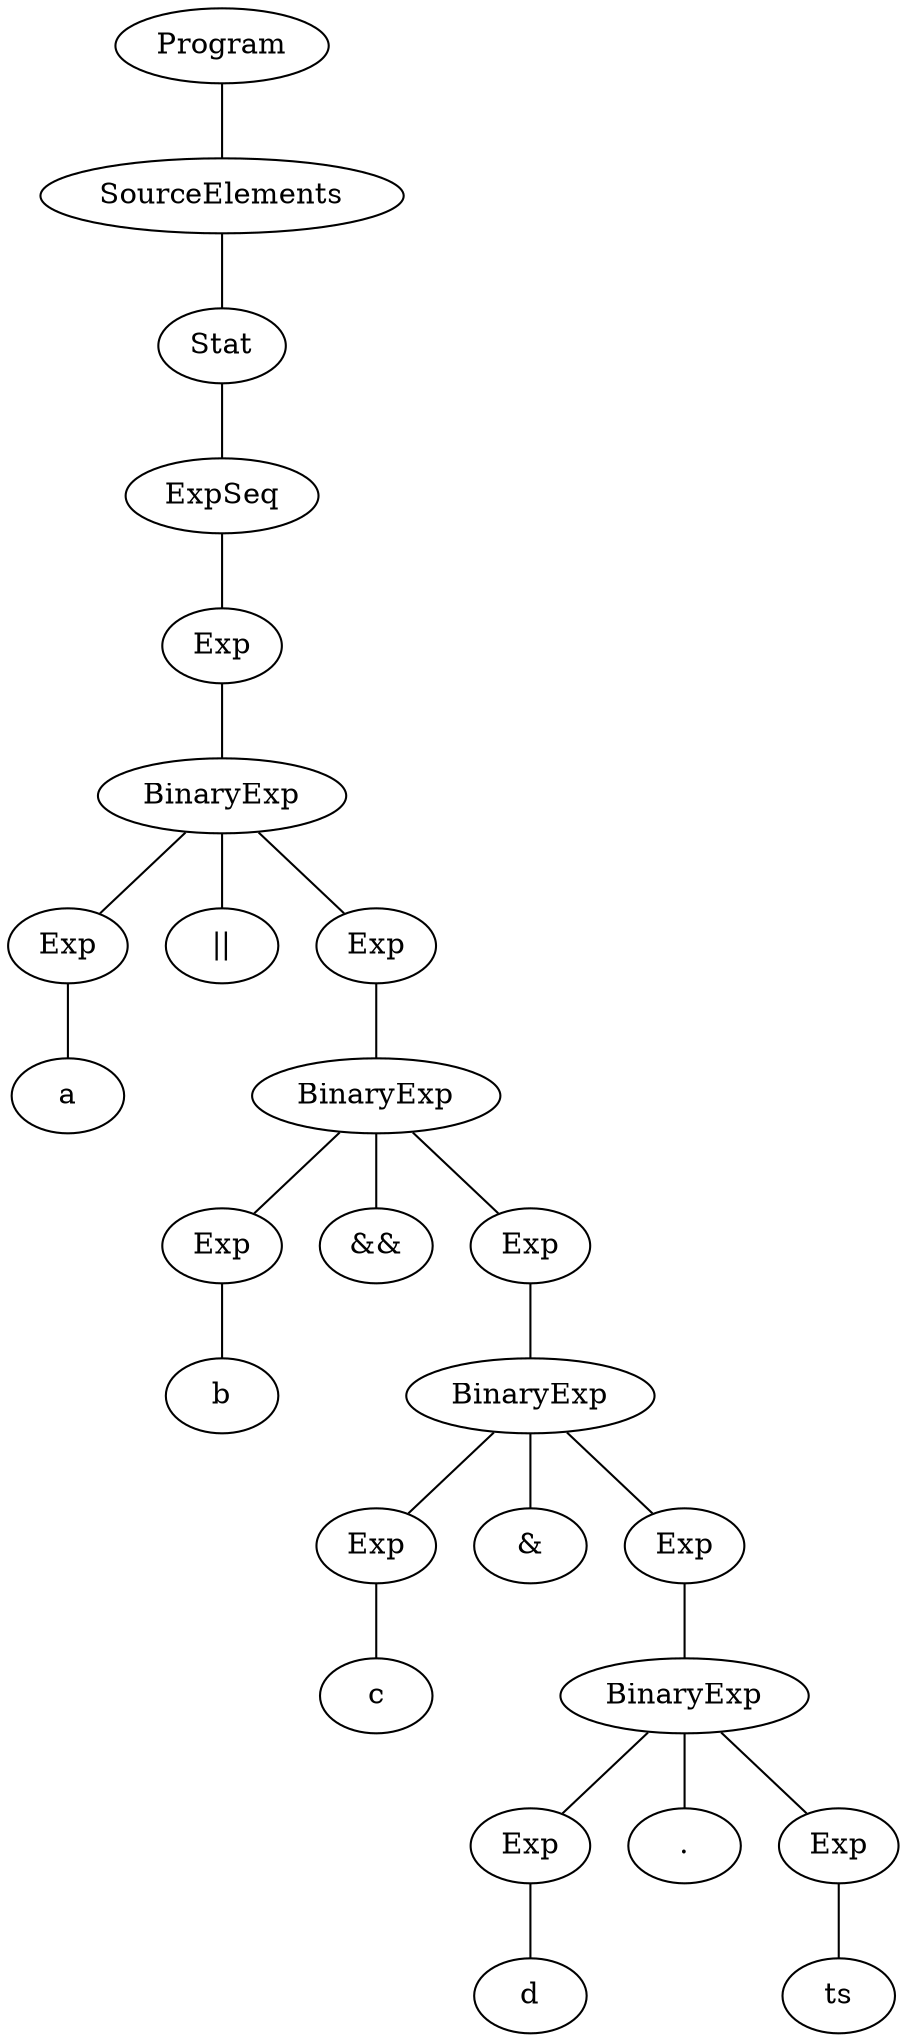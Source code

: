 graph vis {
	node480[label="Program"]
	node480 -- node479
	node479[label="SourceElements"]
	node479 -- node478
	node478[label="Stat"]
	node478 -- node477
	node477[label="ExpSeq"]
	node477 -- node476
	node476[label="Exp"]
	node476 -- node475
	node475[label="BinaryExp"]
	node475 -- node456
	node456[label="Exp"]
	node456 -- node455
	node455[label="a"]
	node475 -- node474
	node474[label="||"]
	node475 -- node473
	node473[label="Exp"]
	node473 -- node472
	node472[label="BinaryExp"]
	node472 -- node458
	node458[label="Exp"]
	node458 -- node457
	node457[label="b"]
	node472 -- node471
	node471[label="&&"]
	node472 -- node470
	node470[label="Exp"]
	node470 -- node469
	node469[label="BinaryExp"]
	node469 -- node460
	node460[label="Exp"]
	node460 -- node459
	node459[label="c"]
	node469 -- node468
	node468[label="&"]
	node469 -- node467
	node467[label="Exp"]
	node467 -- node466
	node466[label="BinaryExp"]
	node466 -- node462
	node462[label="Exp"]
	node462 -- node461
	node461[label="d"]
	node466 -- node465
	node465[label="."]
	node466 -- node464
	node464[label="Exp"]
	node464 -- node463
	node463[label="ts"]
}
